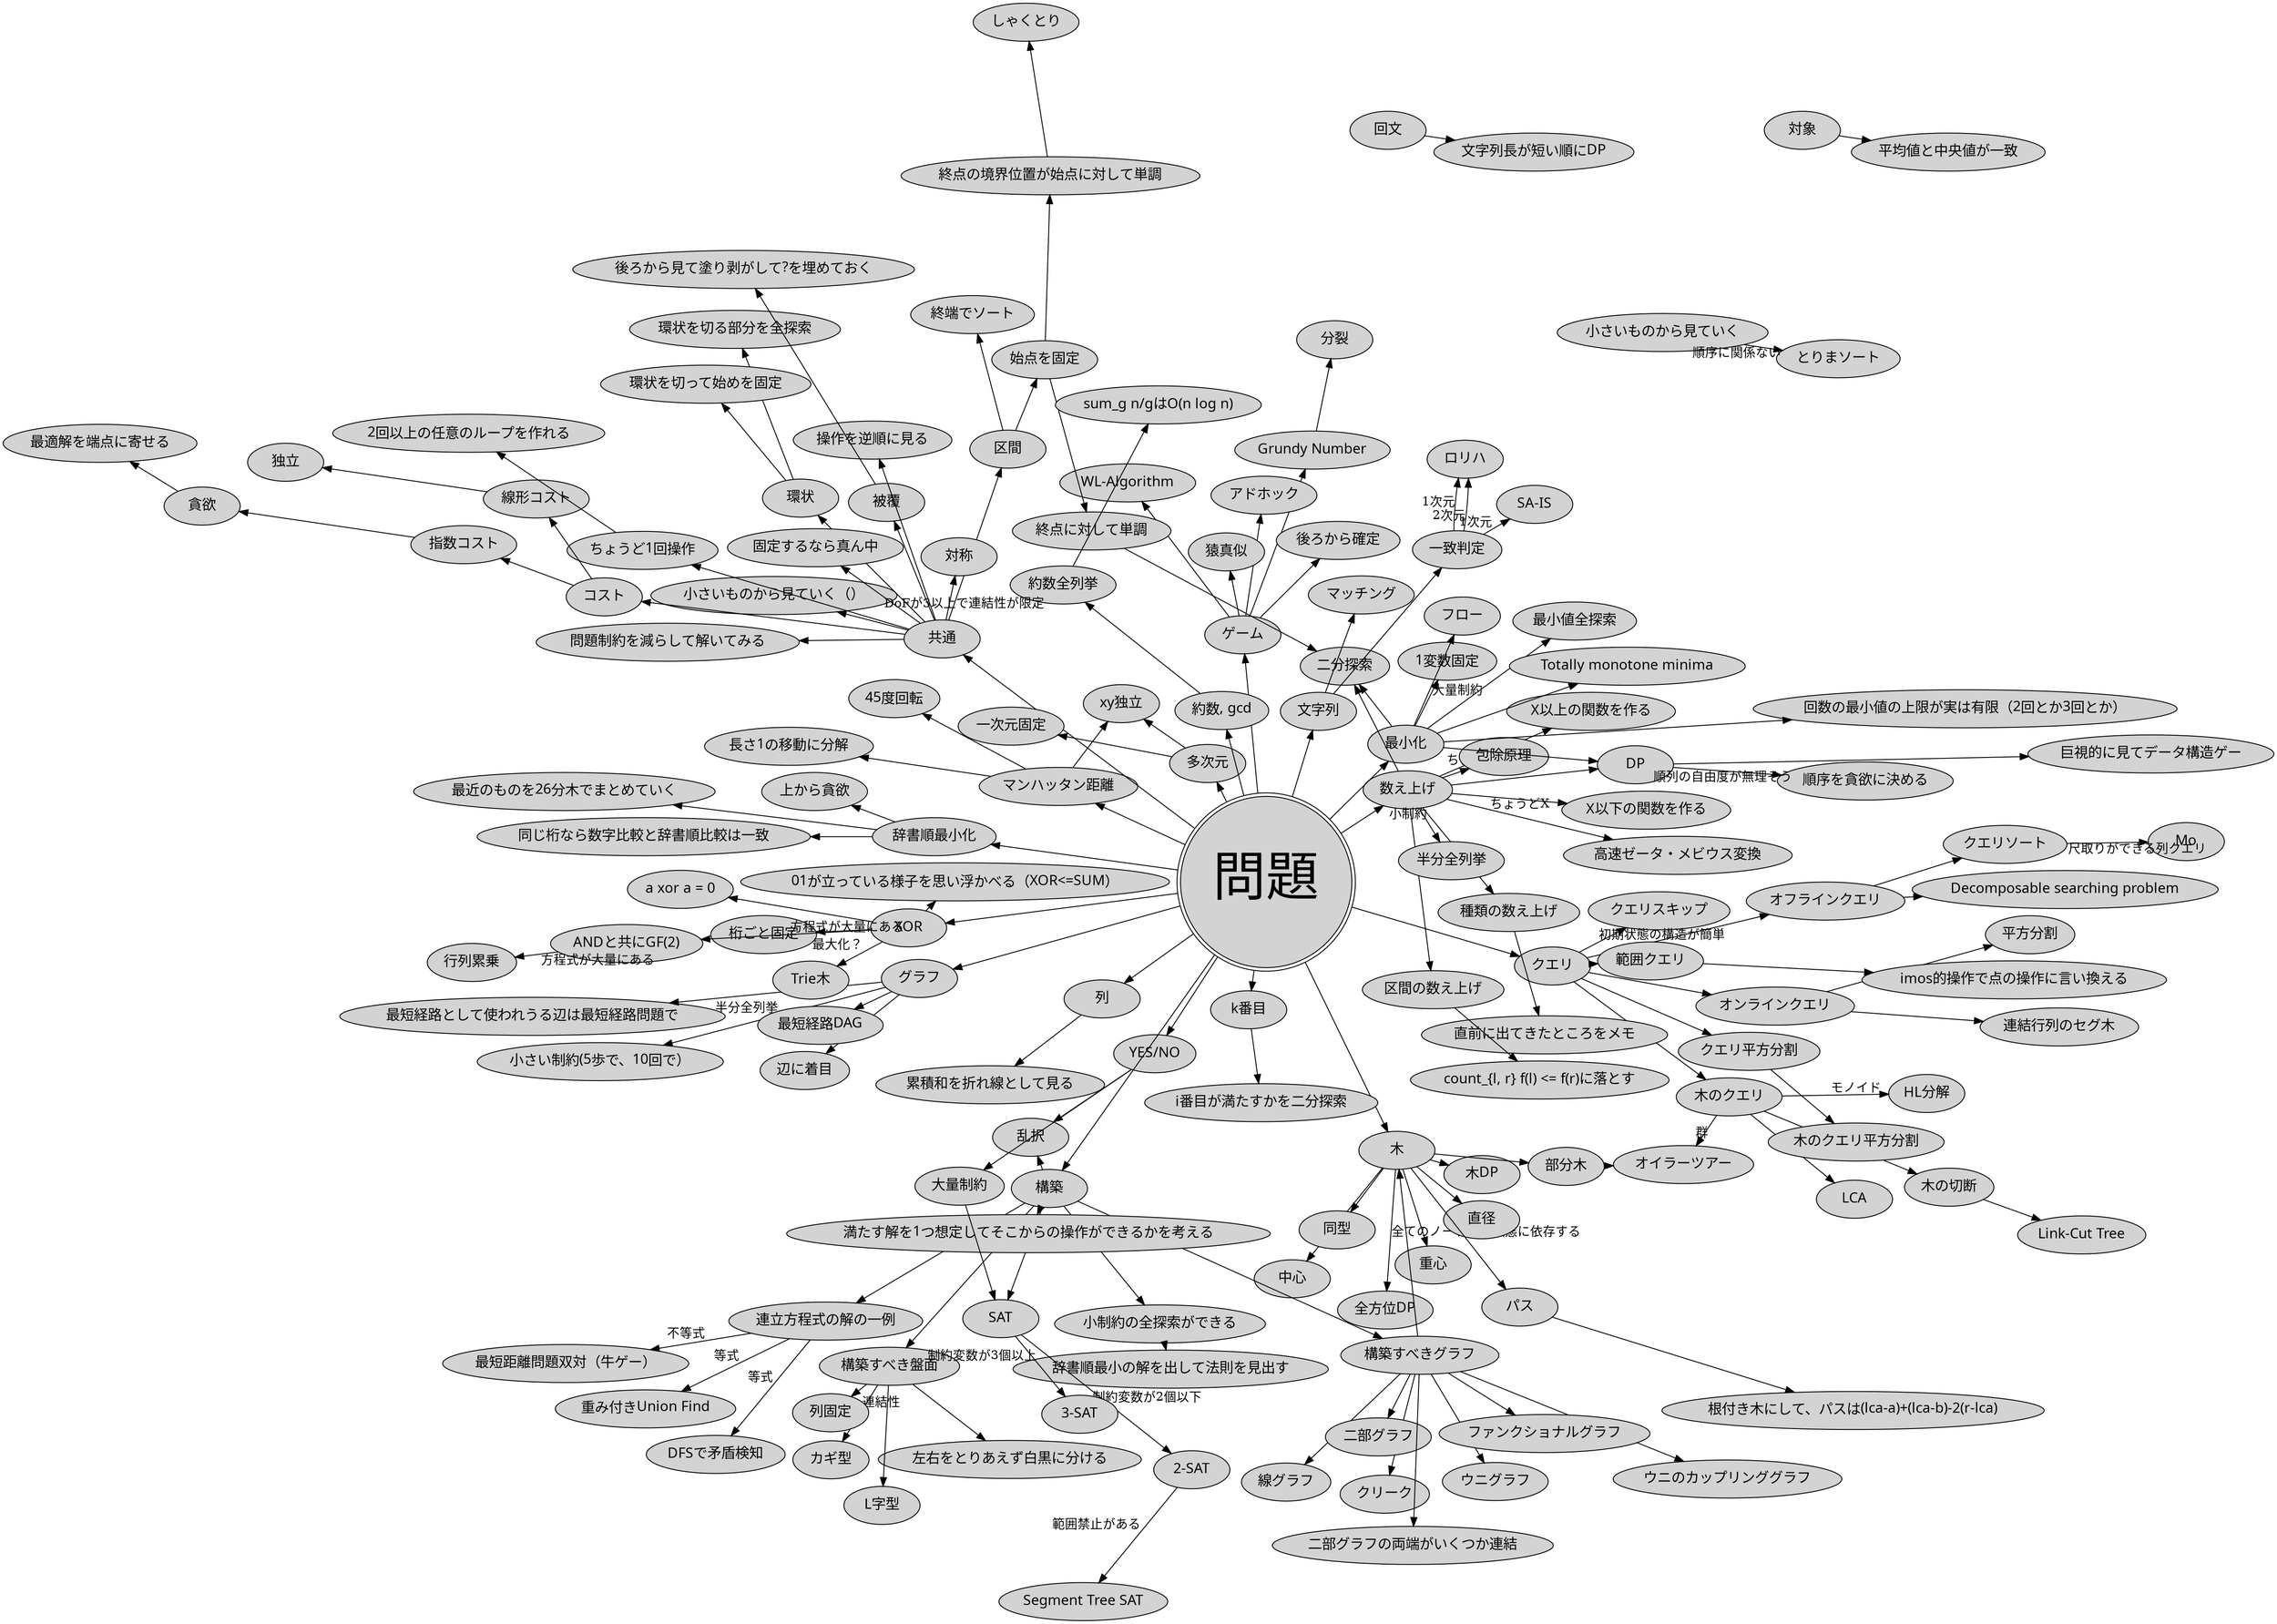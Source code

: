 // for i in `seq 3600`; do sleep 1; dot -T png typical.dot -o typical.png; done

digraph graph_name {
    graph [
        //    layout = dot
        layout = fdp
    ];
    node [
        colorscheme = "rdylgn11";
        style = "solid,filled";
        fontsize = 16;
        fontname = "Migu 1M";
        height = 0.6;
        width = 1.2;
    ];

    問題 [shape=doublecircle,fontsize=60];

    問題 -> グラフ;
    問題 -> 数え上げ;
    問題 -> 列;
    問題 -> 最小化;
    問題 -> k番目;
    問題 -> 辞書順最小化;
    問題 -> クエリ;
    問題 -> 木;
    問題 -> 多次元;
    問題 -> "YES/NO";
    問題 -> XOR;
    問題 -> 構築;
    問題 -> ゲーム;
    問題 -> 文字列;
    問題 -> マンハッタン距離;
    問題 -> "約数, gcd";
    問題 -> 共通;

    k番目 -> "i番目が満たすかを二分探索";

    列 -> 累積和を折れ線として見る;

    共通 -> 問題制約を減らして解いてみる;
    共通 -> "小さいものから見ていく（）";
    小さいものから見ていく -> とりまソート [label="順序に関係ない"];
    共通 -> 区間;
    共通 -> 対称;
    共通 -> 環状;
    共通 -> 被覆 -> "後ろから見て塗り剥がして?を埋めておく";
    共通 -> 固定するなら真ん中 [label="DoFが3以上で連結性が限定"]; 
    共通 -> 操作を逆順に見る;
    共通 -> コスト;
    共通 -> "ちょうど1回操作";

    "ちょうど1回操作" -> "2回以上の任意のループを作れる"

    コスト -> 線形コスト -> 独立;
    コスト -> 指数コスト -> 貪欲;

    対象 -> 平均値と中央値が一致;

    環状 -> 環状を切る部分を全探索;
    環状 -> 環状を切って始めを固定;

    区間 -> 終端でソート;
    区間 -> 始点を固定;
    始点を固定 -> 終点に対して単調 -> 二分探索;
    始点を固定 -> 終点の境界位置が始点に対して単調 -> しゃくとり;
    

    木 -> "木DP";
    木 -> "全方位DP" [label="全てのノードが全状態に依存する"];
    木 -> "重心";
    木 -> "中心";
    木 -> "直径";
    木 -> "同型";
    木 -> "部分木" -> オイラーツアー;
    木 -> パス -> "根付き木にして、パスは(lca-a)+(lca-b)-2(r-lca)";

    "約数, gcd" -> "約数全列挙" -> "sum_g n/gはO(n log n)";

    グラフ -> 辺に着目;
    グラフ -> "小さい制約(5歩で、10回で）" [label="半分全列挙"];
    グラフ -> "最短経路DAG";
    グラフ -> "最短経路として使われうる辺は最短経路問題で";

    "マンハッタン距離" -> "45度回転";
    "マンハッタン距離" -> "xy独立";
    "マンハッタン距離" -> "長さ1の移動に分解";

    構築 -> "連立方程式の解の一例";
    "連立方程式の解の一例" -> "最短距離問題双対（牛ゲー）" [label="不等式"];
    "連立方程式の解の一例" -> "DFSで矛盾検知" [label="等式"];
    "連立方程式の解の一例" -> "重み付きUnion Find" [label="等式"];
    構築 -> "小制約の全探索ができる" -> "辞書順最小の解を出して法則を見出す";
    構築 -> SAT;
    構築 -> 構築すべきグラフ;
    構築 -> 構築すべき盤面;
    構築 -> "満たす解を1つ想定してそこからの操作ができるかを考える";
    構築 -> "乱択";
    構築すべきグラフ -> ウニグラフ;
    構築すべきグラフ -> ウニのカップリンググラフ;
    構築すべきグラフ -> 線グラフ;
    構築すべきグラフ -> 木;
    構築すべきグラフ -> クリーク;
    構築すべきグラフ -> 二部グラフ;
    構築すべきグラフ -> 二部グラフの両端がいくつか連結;
    構築すべきグラフ -> ファンクショナルグラフ;
    構築すべき盤面 -> カギ型 [label="連結性"];
    構築すべき盤面 -> 左右をとりあえず白黒に分ける;
    構築すべき盤面 -> "L字型";
    構築すべき盤面 -> "列固定";


    数え上げ -> 二分探索;
    数え上げ -> DP;
    数え上げ -> "X以上の関数を作る" [label="ちょうどX"];
    数え上げ -> "X以下の関数を作る" [label="ちょうどX"];
    数え上げ -> "包除原理";
    数え上げ -> "高速ゼータ・メビウス変換";
    数え上げ -> 種類の数え上げ -> 直前に出てきたところをメモ; 
    数え上げ -> 区間の数え上げ -> "count_{l, r} f(l) <= f(r)に落とす";
    
    回文 -> "文字列長が短い順にDP";

    

    多次元 -> xy独立;
    多次元 -> 一次元固定;

    クエリ -> オフラインクエリ;
    クエリ -> クエリスキップ [label="初期状態の構造が簡単"];
    クエリ -> オンラインクエリ;
    クエリ -> 木のクエリ;
    クエリ -> 範囲クエリ;
    クエリ -> クエリ平方分割;
    オフラインクエリ -> "Decomposable searching problem";
    オフラインクエリ -> クエリソート;
    クエリ平方分割 -> 木のクエリ平方分割;
    クエリソート -> "Mo" [label="尺取りができる列クエリ"];
    木のクエリ -> "HL分解" [label="モノイド"];
    木のクエリ -> "オイラーツアー" [label="群"];
    木のクエリ -> "LCA";
    木のクエリ ->  木の切断;
    木の切断 -> "Link-Cut Tree";
    オンラインクエリ -> 平方分割;
    オンラインクエリ -> 連結行列のセグ木;
    範囲クエリ->"imos的操作で点の操作に言い換える";


    XOR -> 桁ごと固定;
    XOR -> "Trie木" [label="最大化？"];
    XOR -> "ANDと共にGF(2)" -> "行列累乗" [label="方程式が大量にある"];
    XOR -> "a xor a = 0";
    XOR -> "01が立っている様子を思い浮かべる（XOR<=SUM）";

    ゲーム -> "WL-Algorithm";
    ゲーム -> "Grundy Number";
    ゲーム -> "アドホック";
    ゲーム -> "後ろから確定";
    ゲーム -> "猿真似";

    "Grundy Number" -> "分裂";

    最小化 -> DP;
    DP -> "巨視的に見てデータ構造ゲー";
    DP -> "順序を貪欲に決める" [label="順列の自由度が無理そう"];
    最小化 -> 二分探索;
    最小化 -> 最小値全探索;
    最小化 -> "1変数固定";
    最小化 -> フロー [label="大量制約"];
    最小化 -> "Totally monotone minima";
    最小化 -> "回数の最小値の上限が実は有限（2回とか3回とか）";
    数え上げ -> "半分全列挙" [label="小制約"];

    貪欲 -> 最適解を端点に寄せる;

    辞書順最小化 -> "上から貪欲";
    辞書順最小化 -> "最近のものを26分木でまとめていく";
    辞書順最小化 -> "同じ桁なら数字比較と辞書順比較は一致";

    "YES/NO" -> 乱択;
    "YES/NO" -> "大量制約";
    "大量制約" -> "SAT";
    "SAT" -> "2-SAT" [label="制約変数が2個以下"]; 
    "SAT" -> "3-SAT" [label="制約変数が3個以上"]; 
    "2-SAT" -> "Segment Tree SAT" [label="範囲禁止がある"];

    文字列 -> マッチング;
    文字列 -> 一致判定;
    一致判定 -> "ロリハ" [label="1次元"];
    一致判定 -> "ロリハ" [label="2次元"]; 
    一致判定 -> "SA-IS" [label="1次元"]; 
}
